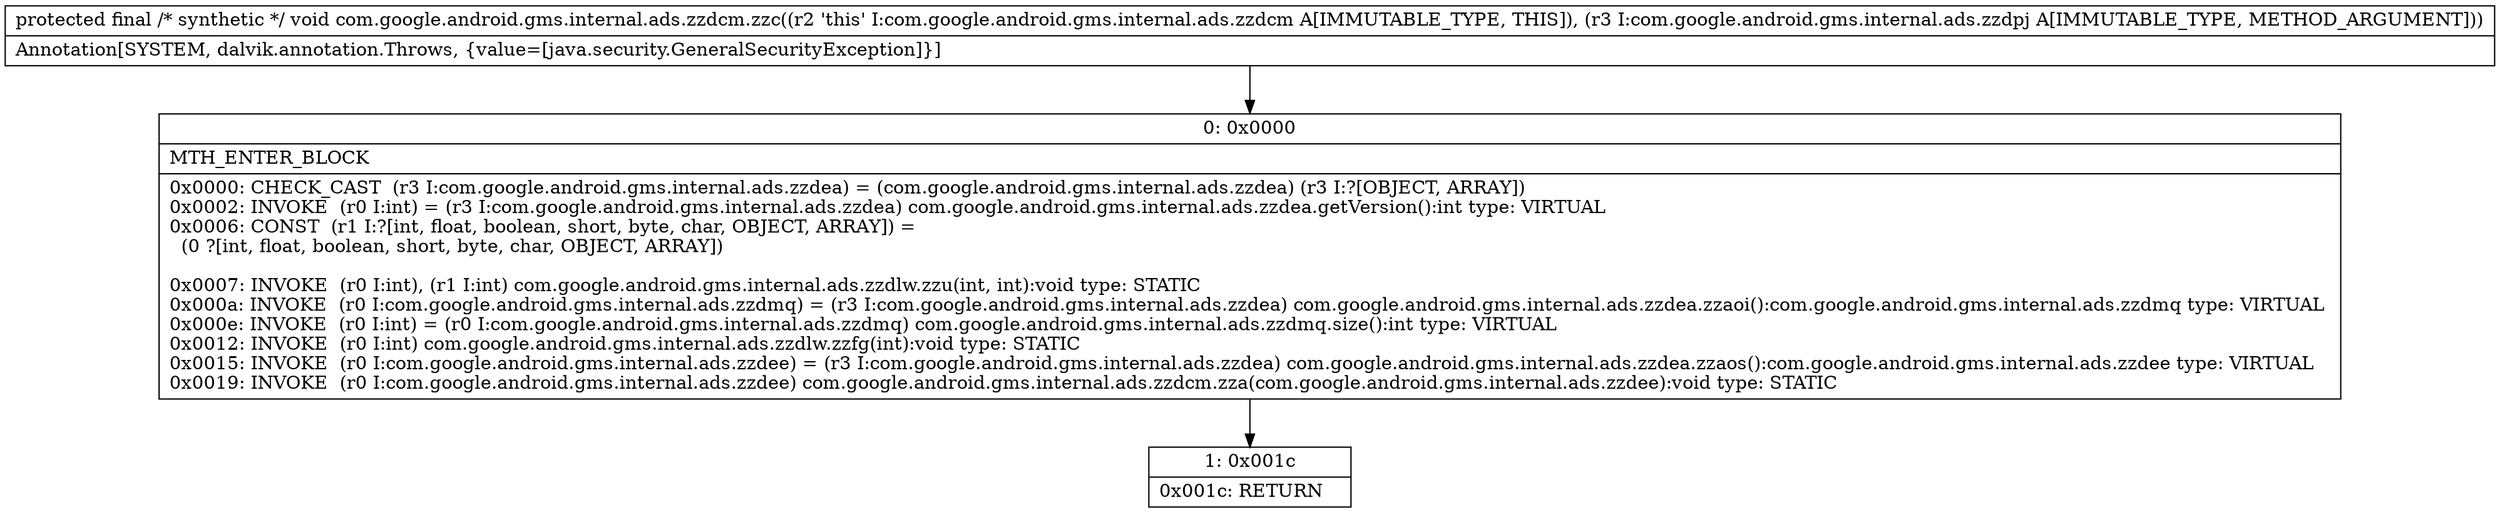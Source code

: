 digraph "CFG forcom.google.android.gms.internal.ads.zzdcm.zzc(Lcom\/google\/android\/gms\/internal\/ads\/zzdpj;)V" {
Node_0 [shape=record,label="{0\:\ 0x0000|MTH_ENTER_BLOCK\l|0x0000: CHECK_CAST  (r3 I:com.google.android.gms.internal.ads.zzdea) = (com.google.android.gms.internal.ads.zzdea) (r3 I:?[OBJECT, ARRAY]) \l0x0002: INVOKE  (r0 I:int) = (r3 I:com.google.android.gms.internal.ads.zzdea) com.google.android.gms.internal.ads.zzdea.getVersion():int type: VIRTUAL \l0x0006: CONST  (r1 I:?[int, float, boolean, short, byte, char, OBJECT, ARRAY]) = \l  (0 ?[int, float, boolean, short, byte, char, OBJECT, ARRAY])\l \l0x0007: INVOKE  (r0 I:int), (r1 I:int) com.google.android.gms.internal.ads.zzdlw.zzu(int, int):void type: STATIC \l0x000a: INVOKE  (r0 I:com.google.android.gms.internal.ads.zzdmq) = (r3 I:com.google.android.gms.internal.ads.zzdea) com.google.android.gms.internal.ads.zzdea.zzaoi():com.google.android.gms.internal.ads.zzdmq type: VIRTUAL \l0x000e: INVOKE  (r0 I:int) = (r0 I:com.google.android.gms.internal.ads.zzdmq) com.google.android.gms.internal.ads.zzdmq.size():int type: VIRTUAL \l0x0012: INVOKE  (r0 I:int) com.google.android.gms.internal.ads.zzdlw.zzfg(int):void type: STATIC \l0x0015: INVOKE  (r0 I:com.google.android.gms.internal.ads.zzdee) = (r3 I:com.google.android.gms.internal.ads.zzdea) com.google.android.gms.internal.ads.zzdea.zzaos():com.google.android.gms.internal.ads.zzdee type: VIRTUAL \l0x0019: INVOKE  (r0 I:com.google.android.gms.internal.ads.zzdee) com.google.android.gms.internal.ads.zzdcm.zza(com.google.android.gms.internal.ads.zzdee):void type: STATIC \l}"];
Node_1 [shape=record,label="{1\:\ 0x001c|0x001c: RETURN   \l}"];
MethodNode[shape=record,label="{protected final \/* synthetic *\/ void com.google.android.gms.internal.ads.zzdcm.zzc((r2 'this' I:com.google.android.gms.internal.ads.zzdcm A[IMMUTABLE_TYPE, THIS]), (r3 I:com.google.android.gms.internal.ads.zzdpj A[IMMUTABLE_TYPE, METHOD_ARGUMENT]))  | Annotation[SYSTEM, dalvik.annotation.Throws, \{value=[java.security.GeneralSecurityException]\}]\l}"];
MethodNode -> Node_0;
Node_0 -> Node_1;
}

